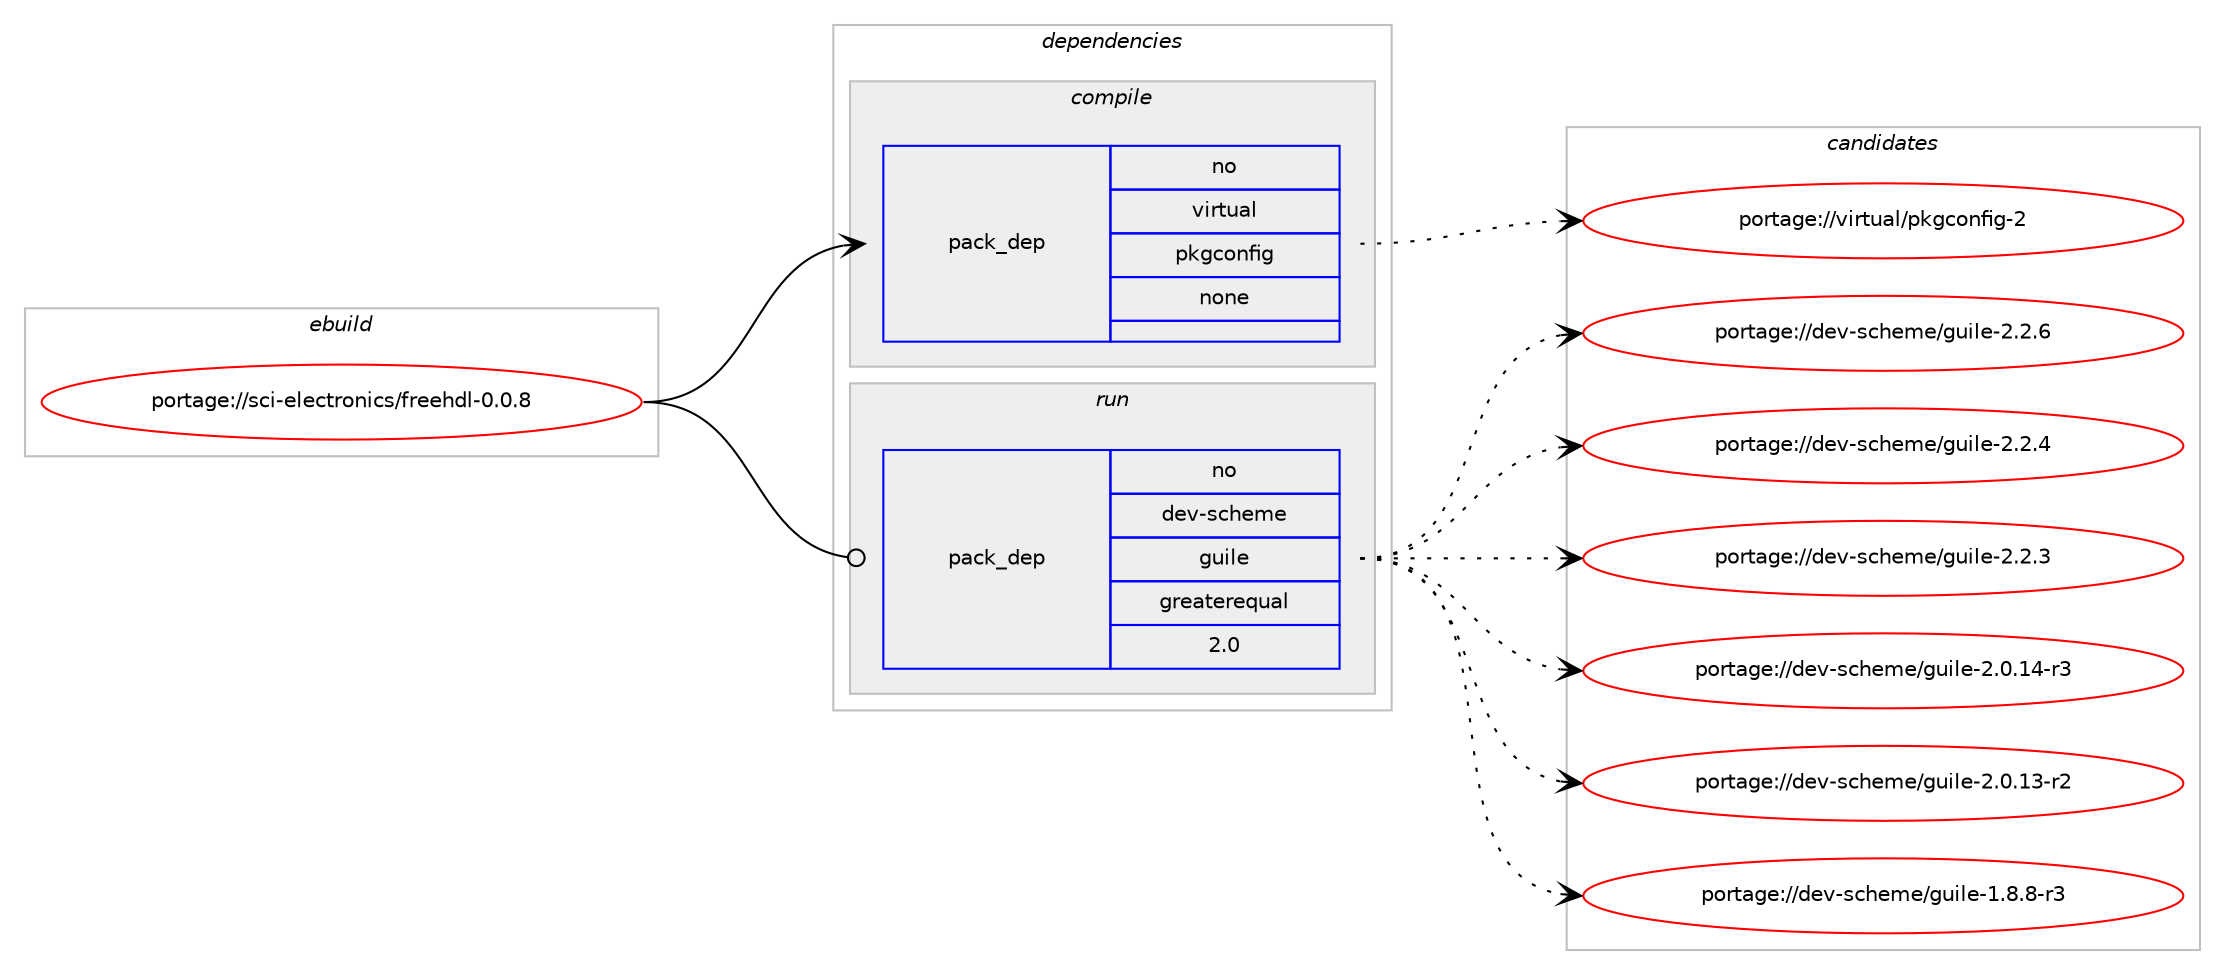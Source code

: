 digraph prolog {

# *************
# Graph options
# *************

newrank=true;
concentrate=true;
compound=true;
graph [rankdir=LR,fontname=Helvetica,fontsize=10,ranksep=1.5];#, ranksep=2.5, nodesep=0.2];
edge  [arrowhead=vee];
node  [fontname=Helvetica,fontsize=10];

# **********
# The ebuild
# **********

subgraph cluster_leftcol {
color=gray;
rank=same;
label=<<i>ebuild</i>>;
id [label="portage://sci-electronics/freehdl-0.0.8", color=red, width=4, href="../sci-electronics/freehdl-0.0.8.svg"];
}

# ****************
# The dependencies
# ****************

subgraph cluster_midcol {
color=gray;
label=<<i>dependencies</i>>;
subgraph cluster_compile {
fillcolor="#eeeeee";
style=filled;
label=<<i>compile</i>>;
subgraph pack2352 {
dependency2750 [label=<<TABLE BORDER="0" CELLBORDER="1" CELLSPACING="0" CELLPADDING="4" WIDTH="220"><TR><TD ROWSPAN="6" CELLPADDING="30">pack_dep</TD></TR><TR><TD WIDTH="110">no</TD></TR><TR><TD>virtual</TD></TR><TR><TD>pkgconfig</TD></TR><TR><TD>none</TD></TR><TR><TD></TD></TR></TABLE>>, shape=none, color=blue];
}
id:e -> dependency2750:w [weight=20,style="solid",arrowhead="vee"];
}
subgraph cluster_compileandrun {
fillcolor="#eeeeee";
style=filled;
label=<<i>compile and run</i>>;
}
subgraph cluster_run {
fillcolor="#eeeeee";
style=filled;
label=<<i>run</i>>;
subgraph pack2353 {
dependency2751 [label=<<TABLE BORDER="0" CELLBORDER="1" CELLSPACING="0" CELLPADDING="4" WIDTH="220"><TR><TD ROWSPAN="6" CELLPADDING="30">pack_dep</TD></TR><TR><TD WIDTH="110">no</TD></TR><TR><TD>dev-scheme</TD></TR><TR><TD>guile</TD></TR><TR><TD>greaterequal</TD></TR><TR><TD>2.0</TD></TR></TABLE>>, shape=none, color=blue];
}
id:e -> dependency2751:w [weight=20,style="solid",arrowhead="odot"];
}
}

# **************
# The candidates
# **************

subgraph cluster_choices {
rank=same;
color=gray;
label=<<i>candidates</i>>;

subgraph choice2352 {
color=black;
nodesep=1;
choice1181051141161179710847112107103991111101021051034550 [label="portage://virtual/pkgconfig-2", color=red, width=4,href="../virtual/pkgconfig-2.svg"];
dependency2750:e -> choice1181051141161179710847112107103991111101021051034550:w [style=dotted,weight="100"];
}
subgraph choice2353 {
color=black;
nodesep=1;
choice100101118451159910410110910147103117105108101455046504654 [label="portage://dev-scheme/guile-2.2.6", color=red, width=4,href="../dev-scheme/guile-2.2.6.svg"];
choice100101118451159910410110910147103117105108101455046504652 [label="portage://dev-scheme/guile-2.2.4", color=red, width=4,href="../dev-scheme/guile-2.2.4.svg"];
choice100101118451159910410110910147103117105108101455046504651 [label="portage://dev-scheme/guile-2.2.3", color=red, width=4,href="../dev-scheme/guile-2.2.3.svg"];
choice100101118451159910410110910147103117105108101455046484649524511451 [label="portage://dev-scheme/guile-2.0.14-r3", color=red, width=4,href="../dev-scheme/guile-2.0.14-r3.svg"];
choice100101118451159910410110910147103117105108101455046484649514511450 [label="portage://dev-scheme/guile-2.0.13-r2", color=red, width=4,href="../dev-scheme/guile-2.0.13-r2.svg"];
choice1001011184511599104101109101471031171051081014549465646564511451 [label="portage://dev-scheme/guile-1.8.8-r3", color=red, width=4,href="../dev-scheme/guile-1.8.8-r3.svg"];
dependency2751:e -> choice100101118451159910410110910147103117105108101455046504654:w [style=dotted,weight="100"];
dependency2751:e -> choice100101118451159910410110910147103117105108101455046504652:w [style=dotted,weight="100"];
dependency2751:e -> choice100101118451159910410110910147103117105108101455046504651:w [style=dotted,weight="100"];
dependency2751:e -> choice100101118451159910410110910147103117105108101455046484649524511451:w [style=dotted,weight="100"];
dependency2751:e -> choice100101118451159910410110910147103117105108101455046484649514511450:w [style=dotted,weight="100"];
dependency2751:e -> choice1001011184511599104101109101471031171051081014549465646564511451:w [style=dotted,weight="100"];
}
}

}
